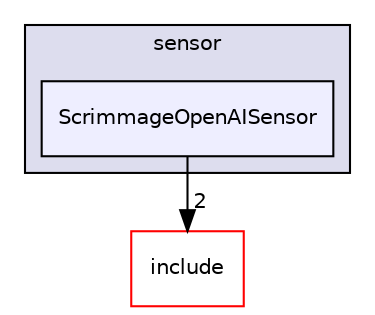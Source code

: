 digraph "/root/scrimmage/scrimmage/src/plugins/sensor/ScrimmageOpenAISensor" {
  compound=true
  node [ fontsize="10", fontname="Helvetica"];
  edge [ labelfontsize="10", labelfontname="Helvetica"];
  subgraph clusterdir_2483af7b304531f76a0533eb422d3df1 {
    graph [ bgcolor="#ddddee", pencolor="black", label="sensor" fontname="Helvetica", fontsize="10", URL="dir_2483af7b304531f76a0533eb422d3df1.html"]
  dir_6b67e888cbe71bcaf0f1dc86ce772db2 [shape=box, label="ScrimmageOpenAISensor", style="filled", fillcolor="#eeeeff", pencolor="black", URL="dir_6b67e888cbe71bcaf0f1dc86ce772db2.html"];
  }
  dir_d44c64559bbebec7f509842c48db8b23 [shape=box label="include" fillcolor="white" style="filled" color="red" URL="dir_d44c64559bbebec7f509842c48db8b23.html"];
  dir_6b67e888cbe71bcaf0f1dc86ce772db2->dir_d44c64559bbebec7f509842c48db8b23 [headlabel="2", labeldistance=1.5 headhref="dir_000279_000004.html"];
}
